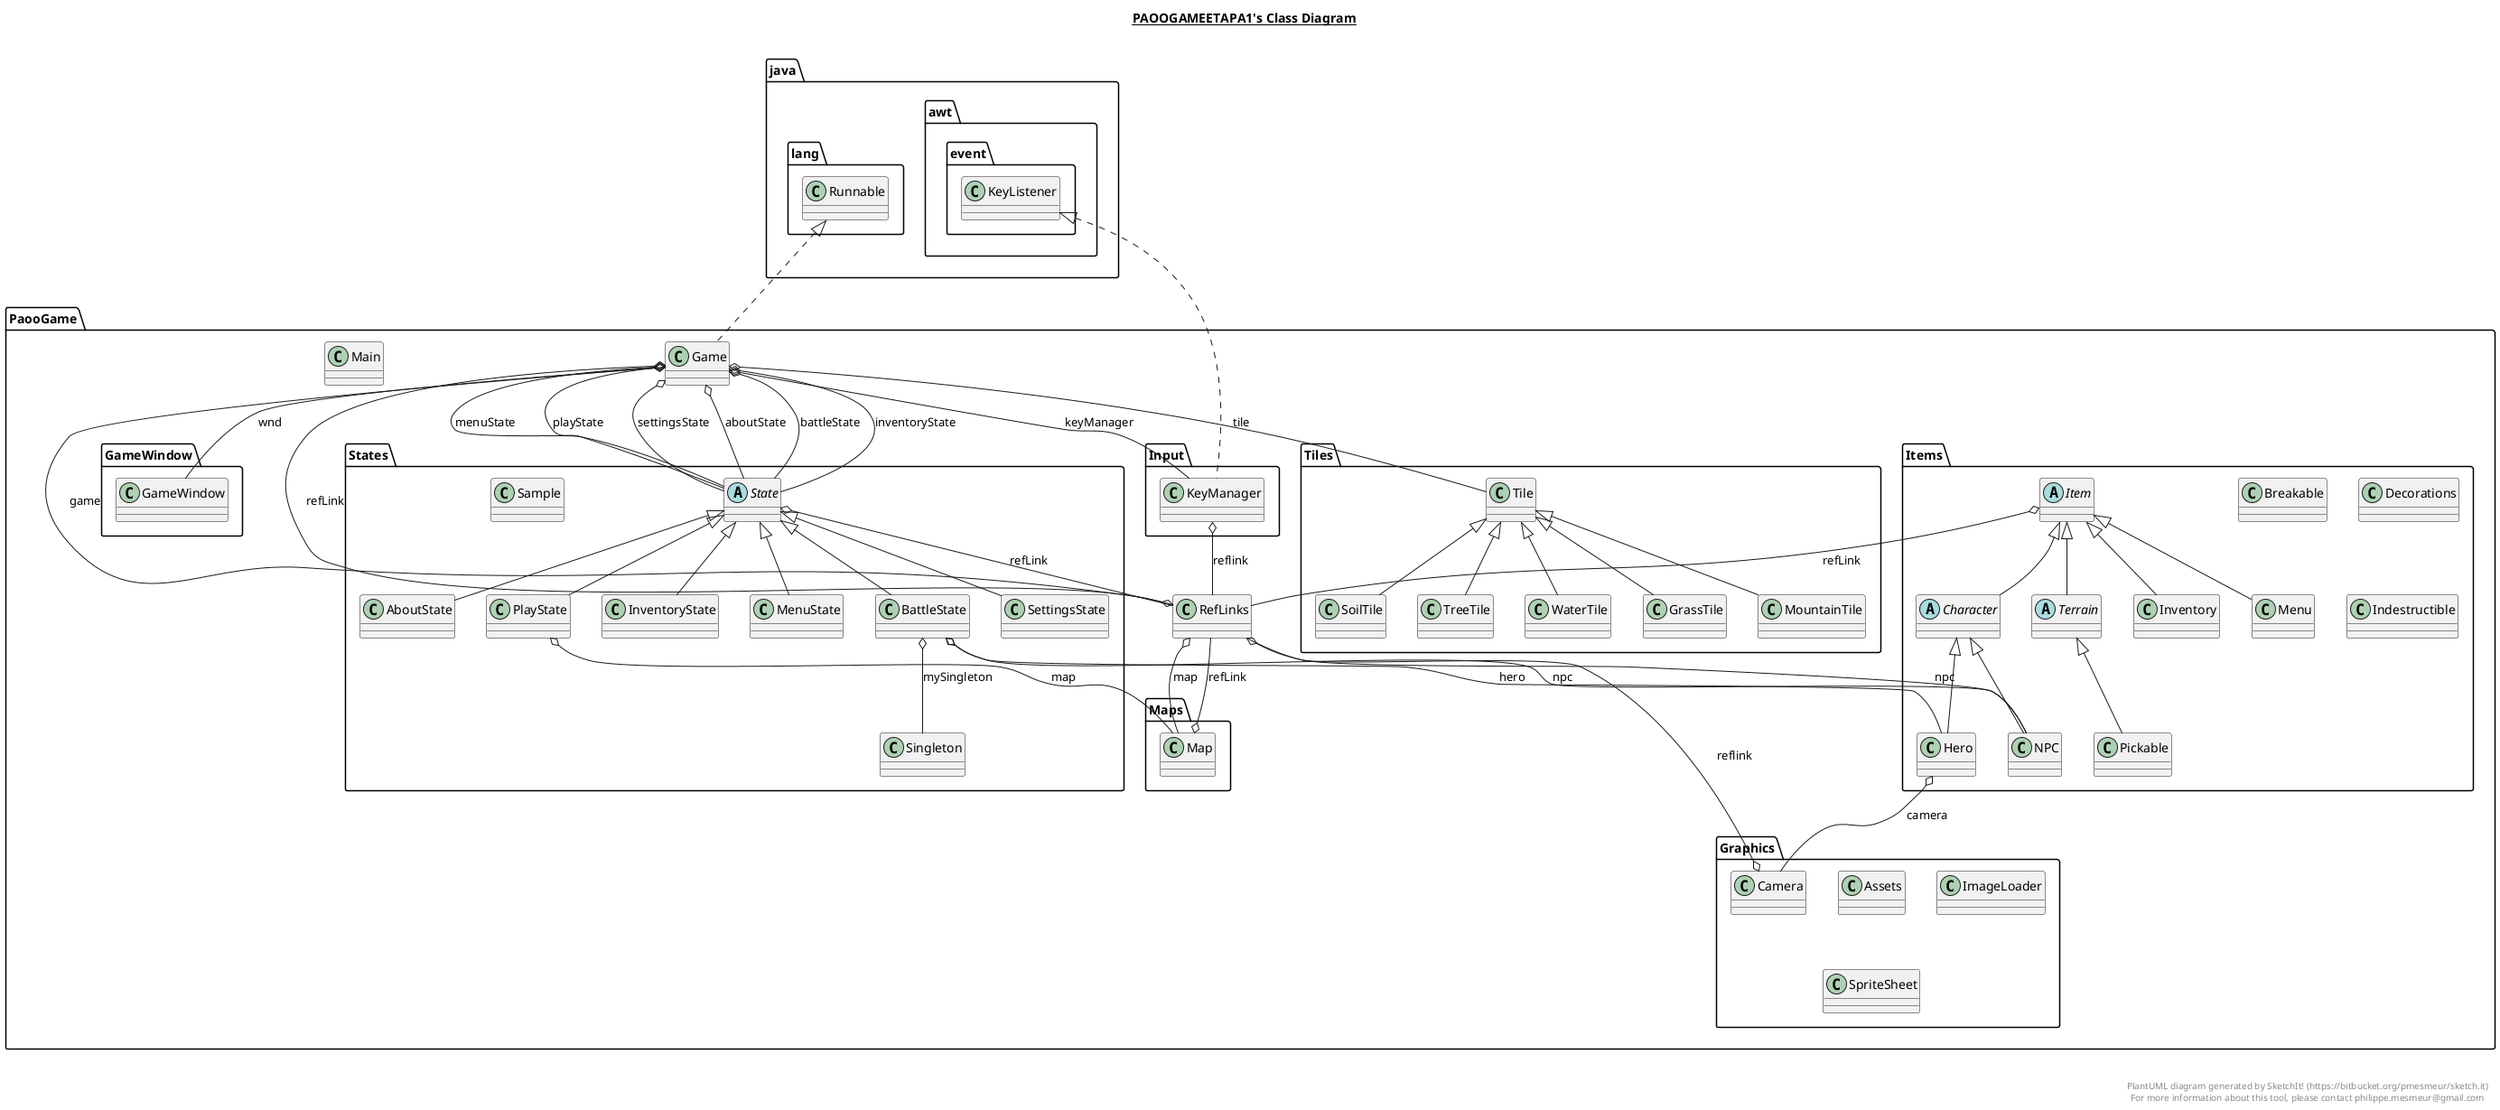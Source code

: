 @startuml

title __PAOOGAMEETAPA1's Class Diagram__\n

  namespace PaooGame {
    class PaooGame.Game {
    }
  }
  

  namespace PaooGame {
    namespace GameWindow {
      class PaooGame.GameWindow.GameWindow {
      }
    }
  }
  

  namespace PaooGame {
    namespace Graphics {
      class PaooGame.Graphics.Assets {
      }
    }
  }
  

  namespace PaooGame {
    namespace Graphics {
      class PaooGame.Graphics.Camera {
      }
    }
  }
  

  namespace PaooGame {
    namespace Graphics {
      class PaooGame.Graphics.ImageLoader {
      }
    }
  }
  

  namespace PaooGame {
    namespace Graphics {
      class PaooGame.Graphics.SpriteSheet {
      }
    }
  }
  

  namespace PaooGame {
    namespace Input {
      class PaooGame.Input.KeyManager {
      }
    }
  }
  

  namespace PaooGame {
    namespace Items {
      class PaooGame.Items.Breakable {
      }
    }
  }
  

  namespace PaooGame {
    namespace Items {
      abstract class PaooGame.Items.Character {
      }
    }
  }
  

  namespace PaooGame {
    namespace Items {
      class PaooGame.Items.Decorations {
      }
    }
  }
  

  namespace PaooGame {
    namespace Items {
      class PaooGame.Items.Hero {
      }
    }
  }
  

  namespace PaooGame {
    namespace Items {
      class PaooGame.Items.Indestructible {
      }
    }
  }
  

  namespace PaooGame {
    namespace Items {
      class PaooGame.Items.Inventory {
      }
    }
  }
  

  namespace PaooGame {
    namespace Items {
      abstract class PaooGame.Items.Item {
      }
    }
  }
  

  namespace PaooGame {
    namespace Items {
      class PaooGame.Items.Menu {
      }
    }
  }
  

  namespace PaooGame {
    namespace Items {
      class PaooGame.Items.NPC {
      }
    }
  }
  

  namespace PaooGame {
    namespace Items {
      class PaooGame.Items.Pickable {
      }
    }
  }
  

  namespace PaooGame {
    namespace Items {
      abstract class PaooGame.Items.Terrain {
      }
    }
  }
  

  namespace PaooGame {
    class PaooGame.Main {
    }
  }
  

  namespace PaooGame {
    namespace Maps {
      class PaooGame.Maps.Map {
      }
    }
  }
  

  namespace PaooGame {
    class PaooGame.RefLinks {
    }
  }
  

  namespace PaooGame {
    namespace States {
      class PaooGame.States.AboutState {
      }
    }
  }
  

  namespace PaooGame {
    namespace States {
      class PaooGame.States.BattleState {
      }
    }
  }
  

  namespace PaooGame {
    namespace States {
      class PaooGame.States.InventoryState {
      }
    }
  }
  

  namespace PaooGame {
    namespace States {
      class PaooGame.States.MenuState {
      }
    }
  }
  

  namespace PaooGame {
    namespace States {
      class PaooGame.States.PlayState {
      }
    }
  }
  

  namespace PaooGame {
    namespace States {
      class PaooGame.States.Sample {
      }
    }
  }
  

  namespace PaooGame {
    namespace States {
      class PaooGame.States.SettingsState {
      }
    }
  }
  

  namespace PaooGame {
    namespace States {
      class PaooGame.States.Singleton {
      }
    }
  }
  

  namespace PaooGame {
    namespace States {
      abstract class PaooGame.States.State {
      }
    }
  }
  

  namespace PaooGame {
    namespace Tiles {
      class PaooGame.Tiles.GrassTile {
      }
    }
  }
  

  namespace PaooGame {
    namespace Tiles {
      class PaooGame.Tiles.MountainTile {
      }
    }
  }
  

  namespace PaooGame {
    namespace Tiles {
      class PaooGame.Tiles.SoilTile {
      }
    }
  }
  

  namespace PaooGame {
    namespace Tiles {
      class PaooGame.Tiles.Tile {
      }
    }
  }
  

  namespace PaooGame {
    namespace Tiles {
      class PaooGame.Tiles.TreeTile {
      }
    }
  }
  

  namespace PaooGame {
    namespace Tiles {
      class PaooGame.Tiles.WaterTile {
      }
    }
  }
  

  PaooGame.Game .up.|> java.lang.Runnable
  PaooGame.Game o-- PaooGame.States.State : aboutState
  PaooGame.Game o-- PaooGame.States.State : battleState
  PaooGame.Game o-- PaooGame.States.State : inventoryState
  PaooGame.Game o-- PaooGame.Input.KeyManager : keyManager
  PaooGame.Game o-- PaooGame.States.State : menuState
  PaooGame.Game o-- PaooGame.States.State : playState
  PaooGame.Game o-- PaooGame.RefLinks : refLink
  PaooGame.Game o-- PaooGame.States.State : settingsState
  PaooGame.Game o-- PaooGame.Tiles.Tile : tile
  PaooGame.Game o-- PaooGame.GameWindow.GameWindow : wnd
  PaooGame.Graphics.Camera o-- PaooGame.RefLinks : reflink
  PaooGame.Input.KeyManager .up.|> java.awt.event.KeyListener
  PaooGame.Input.KeyManager o-- PaooGame.RefLinks : reflink
  PaooGame.Items.Character -up-|> PaooGame.Items.Item
  PaooGame.Items.Hero -up-|> PaooGame.Items.Character
  PaooGame.Items.Hero o-- PaooGame.Graphics.Camera : camera
  PaooGame.Items.Inventory -up-|> PaooGame.Items.Item
  PaooGame.Items.Item o-- PaooGame.RefLinks : refLink
  PaooGame.Items.Menu -up-|> PaooGame.Items.Item
  PaooGame.Items.NPC -up-|> PaooGame.Items.Character
  PaooGame.Items.Pickable -up-|> PaooGame.Items.Terrain
  PaooGame.Items.Terrain -up-|> PaooGame.Items.Item
  PaooGame.Maps.Map o-- PaooGame.RefLinks : refLink
  PaooGame.RefLinks o-- PaooGame.Game : game
  PaooGame.RefLinks o-- PaooGame.Maps.Map : map
  PaooGame.RefLinks o-- PaooGame.Items.NPC : npc
  PaooGame.States.AboutState -up-|> PaooGame.States.State
  PaooGame.States.BattleState -up-|> PaooGame.States.State
  PaooGame.States.BattleState o-- PaooGame.States.Singleton : mySingleton
  PaooGame.States.BattleState o-- PaooGame.Items.Hero : hero
  PaooGame.States.BattleState o-- PaooGame.Items.NPC : npc
  PaooGame.States.InventoryState -up-|> PaooGame.States.State
  PaooGame.States.MenuState -up-|> PaooGame.States.State
  PaooGame.States.PlayState -up-|> PaooGame.States.State
  PaooGame.States.PlayState o-- PaooGame.Maps.Map : map
  PaooGame.States.SettingsState -up-|> PaooGame.States.State
  PaooGame.States.State o-- PaooGame.RefLinks : refLink
  PaooGame.Tiles.GrassTile -up-|> PaooGame.Tiles.Tile
  PaooGame.Tiles.MountainTile -up-|> PaooGame.Tiles.Tile
  PaooGame.Tiles.SoilTile -up-|> PaooGame.Tiles.Tile
  PaooGame.Tiles.TreeTile -up-|> PaooGame.Tiles.Tile
  PaooGame.Tiles.WaterTile -up-|> PaooGame.Tiles.Tile


right footer


PlantUML diagram generated by SketchIt! (https://bitbucket.org/pmesmeur/sketch.it)
For more information about this tool, please contact philippe.mesmeur@gmail.com
endfooter

@enduml
